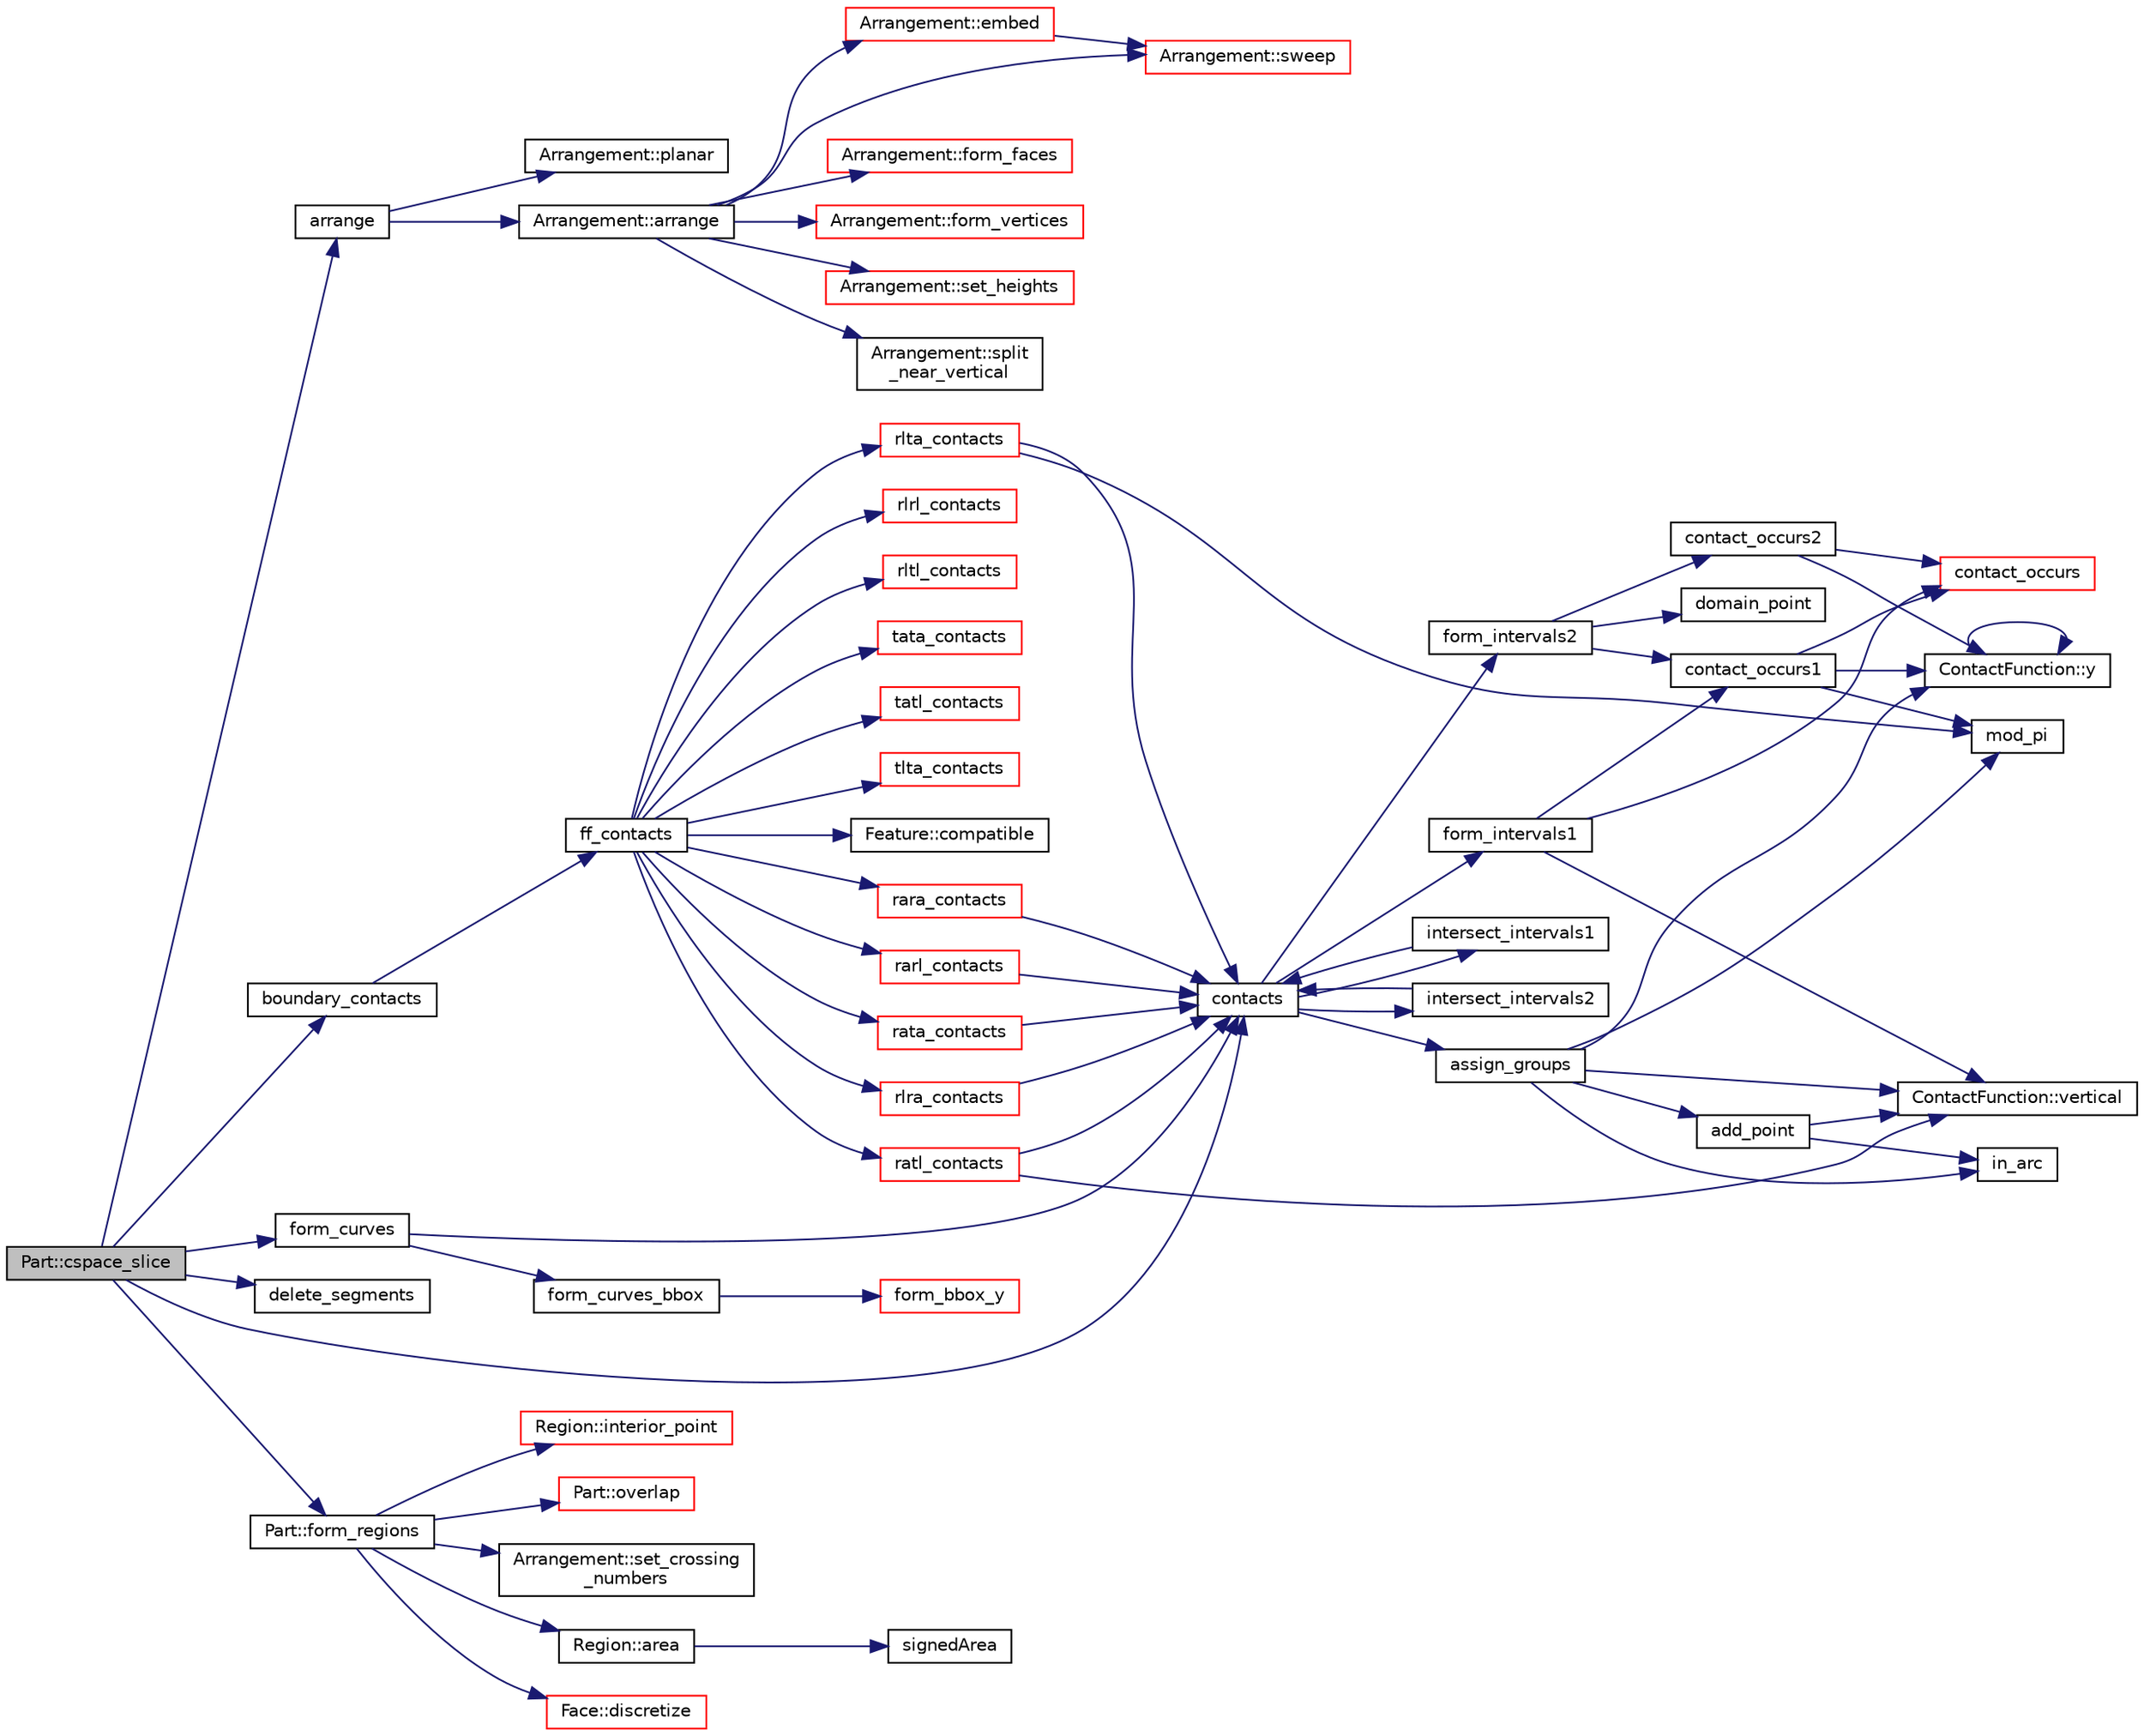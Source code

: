 digraph "Part::cspace_slice"
{
 // LATEX_PDF_SIZE
  edge [fontname="Helvetica",fontsize="10",labelfontname="Helvetica",labelfontsize="10"];
  node [fontname="Helvetica",fontsize="10",shape=record];
  rankdir="LR";
  Node1 [label="Part::cspace_slice",height=0.2,width=0.4,color="black", fillcolor="grey75", style="filled", fontcolor="black",tooltip=" "];
  Node1 -> Node2 [color="midnightblue",fontsize="10",style="solid",fontname="Helvetica"];
  Node2 [label="arrange",height=0.2,width=0.4,color="black", fillcolor="white", style="filled",URL="$d0/d11/arrange_8_c.html#a8f0f410db8738d9121c7b0a2629abd5d",tooltip=" "];
  Node2 -> Node3 [color="midnightblue",fontsize="10",style="solid",fontname="Helvetica"];
  Node3 [label="Arrangement::arrange",height=0.2,width=0.4,color="black", fillcolor="white", style="filled",URL="$d8/d46/class_arrangement.html#aa48e67ecbf171616e989d936e221a4e1",tooltip=" "];
  Node3 -> Node4 [color="midnightblue",fontsize="10",style="solid",fontname="Helvetica"];
  Node4 [label="Arrangement::embed",height=0.2,width=0.4,color="red", fillcolor="white", style="filled",URL="$d8/d46/class_arrangement.html#a837e4a1bfbca4ab14ed01a24ce7515c3",tooltip=" "];
  Node4 -> Node16 [color="midnightblue",fontsize="10",style="solid",fontname="Helvetica"];
  Node16 [label="Arrangement::sweep",height=0.2,width=0.4,color="red", fillcolor="white", style="filled",URL="$d8/d46/class_arrangement.html#ab638b3ef9af934a17614629b863c5de6",tooltip=" "];
  Node3 -> Node62 [color="midnightblue",fontsize="10",style="solid",fontname="Helvetica"];
  Node62 [label="Arrangement::form_faces",height=0.2,width=0.4,color="red", fillcolor="white", style="filled",URL="$d8/d46/class_arrangement.html#a4a4e0faf951ffd402c51b37ee383c0f2",tooltip=" "];
  Node3 -> Node69 [color="midnightblue",fontsize="10",style="solid",fontname="Helvetica"];
  Node69 [label="Arrangement::form_vertices",height=0.2,width=0.4,color="red", fillcolor="white", style="filled",URL="$d8/d46/class_arrangement.html#a7e203ff49daed9d0cbb8a8c3f4a5e4d7",tooltip=" "];
  Node3 -> Node71 [color="midnightblue",fontsize="10",style="solid",fontname="Helvetica"];
  Node71 [label="Arrangement::set_heights",height=0.2,width=0.4,color="red", fillcolor="white", style="filled",URL="$d8/d46/class_arrangement.html#a30f38146a5c6d702e2fa799c877c5b9b",tooltip=" "];
  Node3 -> Node74 [color="midnightblue",fontsize="10",style="solid",fontname="Helvetica"];
  Node74 [label="Arrangement::split\l_near_vertical",height=0.2,width=0.4,color="black", fillcolor="white", style="filled",URL="$d8/d46/class_arrangement.html#a406f7d20fee3b3b5c4763ba373de575a",tooltip=" "];
  Node3 -> Node16 [color="midnightblue",fontsize="10",style="solid",fontname="Helvetica"];
  Node2 -> Node75 [color="midnightblue",fontsize="10",style="solid",fontname="Helvetica"];
  Node75 [label="Arrangement::planar",height=0.2,width=0.4,color="black", fillcolor="white", style="filled",URL="$d8/d46/class_arrangement.html#af28f7ac0fe77372bc47af2ca03fe3e2a",tooltip=" "];
  Node1 -> Node76 [color="midnightblue",fontsize="10",style="solid",fontname="Helvetica"];
  Node76 [label="boundary_contacts",height=0.2,width=0.4,color="black", fillcolor="white", style="filled",URL="$d6/d39/cs_8_c.html#a30a9ef5a79bae429ee0c6947c9653f9a",tooltip=" "];
  Node76 -> Node77 [color="midnightblue",fontsize="10",style="solid",fontname="Helvetica"];
  Node77 [label="ff_contacts",height=0.2,width=0.4,color="black", fillcolor="white", style="filled",URL="$d6/d39/cs_8_c.html#afe4e4956749b12cf1bc61aa7def7e7b0",tooltip=" "];
  Node77 -> Node78 [color="midnightblue",fontsize="10",style="solid",fontname="Helvetica"];
  Node78 [label="Feature::compatible",height=0.2,width=0.4,color="black", fillcolor="white", style="filled",URL="$d7/d76/class_feature.html#a558bb7cbbf38756b664226c4033ea841",tooltip=" "];
  Node77 -> Node79 [color="midnightblue",fontsize="10",style="solid",fontname="Helvetica"];
  Node79 [label="rara_contacts",height=0.2,width=0.4,color="red", fillcolor="white", style="filled",URL="$d6/d39/cs_8_c.html#ab8e3c2493ba1d053ad71df202e6756ac",tooltip=" "];
  Node79 -> Node80 [color="midnightblue",fontsize="10",style="solid",fontname="Helvetica"];
  Node80 [label="contacts",height=0.2,width=0.4,color="black", fillcolor="white", style="filled",URL="$d6/d39/cs_8_c.html#abcd699cfbf8e64e6e6bb76bd8dda4579",tooltip=" "];
  Node80 -> Node81 [color="midnightblue",fontsize="10",style="solid",fontname="Helvetica"];
  Node81 [label="assign_groups",height=0.2,width=0.4,color="black", fillcolor="white", style="filled",URL="$d6/d39/cs_8_c.html#ae2d6005c9e2d3cb6672f64ff3126a498",tooltip=" "];
  Node81 -> Node82 [color="midnightblue",fontsize="10",style="solid",fontname="Helvetica"];
  Node82 [label="add_point",height=0.2,width=0.4,color="black", fillcolor="white", style="filled",URL="$d6/d39/cs_8_c.html#a7ccb7ae432a3132107521a91f8fda266",tooltip=" "];
  Node82 -> Node83 [color="midnightblue",fontsize="10",style="solid",fontname="Helvetica"];
  Node83 [label="in_arc",height=0.2,width=0.4,color="black", fillcolor="white", style="filled",URL="$d6/d39/cs_8_c.html#aa11ddde06a3d235fc35c23b35b26ea37",tooltip=" "];
  Node82 -> Node84 [color="midnightblue",fontsize="10",style="solid",fontname="Helvetica"];
  Node84 [label="ContactFunction::vertical",height=0.2,width=0.4,color="black", fillcolor="white", style="filled",URL="$d2/d41/class_contact_function.html#a6b900f04e431aeeca87a1fa024f5e8e0",tooltip=" "];
  Node81 -> Node83 [color="midnightblue",fontsize="10",style="solid",fontname="Helvetica"];
  Node81 -> Node85 [color="midnightblue",fontsize="10",style="solid",fontname="Helvetica"];
  Node85 [label="mod_pi",height=0.2,width=0.4,color="black", fillcolor="white", style="filled",URL="$d6/d39/cs_8_c.html#acbffffcb40f86b2239411252d8d40ff5",tooltip=" "];
  Node81 -> Node84 [color="midnightblue",fontsize="10",style="solid",fontname="Helvetica"];
  Node81 -> Node86 [color="midnightblue",fontsize="10",style="solid",fontname="Helvetica"];
  Node86 [label="ContactFunction::y",height=0.2,width=0.4,color="black", fillcolor="white", style="filled",URL="$d2/d41/class_contact_function.html#ab8260d054902416d81cb2f04c120edc4",tooltip=" "];
  Node86 -> Node86 [color="midnightblue",fontsize="10",style="solid",fontname="Helvetica"];
  Node80 -> Node87 [color="midnightblue",fontsize="10",style="solid",fontname="Helvetica"];
  Node87 [label="form_intervals1",height=0.2,width=0.4,color="black", fillcolor="white", style="filled",URL="$d6/d39/cs_8_c.html#afe96afa91adada0de2001ee6839aa644",tooltip=" "];
  Node87 -> Node88 [color="midnightblue",fontsize="10",style="solid",fontname="Helvetica"];
  Node88 [label="contact_occurs",height=0.2,width=0.4,color="red", fillcolor="white", style="filled",URL="$d6/d39/cs_8_c.html#a3e71874d91d09fe45468ac562dc470fc",tooltip=" "];
  Node87 -> Node94 [color="midnightblue",fontsize="10",style="solid",fontname="Helvetica"];
  Node94 [label="contact_occurs1",height=0.2,width=0.4,color="black", fillcolor="white", style="filled",URL="$d6/d39/cs_8_c.html#a7b0c41803e8e361c06c02b8e93a21245",tooltip=" "];
  Node94 -> Node88 [color="midnightblue",fontsize="10",style="solid",fontname="Helvetica"];
  Node94 -> Node85 [color="midnightblue",fontsize="10",style="solid",fontname="Helvetica"];
  Node94 -> Node86 [color="midnightblue",fontsize="10",style="solid",fontname="Helvetica"];
  Node87 -> Node84 [color="midnightblue",fontsize="10",style="solid",fontname="Helvetica"];
  Node80 -> Node95 [color="midnightblue",fontsize="10",style="solid",fontname="Helvetica"];
  Node95 [label="form_intervals2",height=0.2,width=0.4,color="black", fillcolor="white", style="filled",URL="$d6/d39/cs_8_c.html#a2398ecdadc9278929edc598f4fbbe282",tooltip=" "];
  Node95 -> Node94 [color="midnightblue",fontsize="10",style="solid",fontname="Helvetica"];
  Node95 -> Node96 [color="midnightblue",fontsize="10",style="solid",fontname="Helvetica"];
  Node96 [label="contact_occurs2",height=0.2,width=0.4,color="black", fillcolor="white", style="filled",URL="$d6/d39/cs_8_c.html#a7fcb88565b9009f3b2153785bb49e038",tooltip=" "];
  Node96 -> Node88 [color="midnightblue",fontsize="10",style="solid",fontname="Helvetica"];
  Node96 -> Node86 [color="midnightblue",fontsize="10",style="solid",fontname="Helvetica"];
  Node95 -> Node97 [color="midnightblue",fontsize="10",style="solid",fontname="Helvetica"];
  Node97 [label="domain_point",height=0.2,width=0.4,color="black", fillcolor="white", style="filled",URL="$d6/d39/cs_8_c.html#ae19052e7a9cfc6c18f3655365cc30478",tooltip=" "];
  Node80 -> Node98 [color="midnightblue",fontsize="10",style="solid",fontname="Helvetica"];
  Node98 [label="intersect_intervals1",height=0.2,width=0.4,color="black", fillcolor="white", style="filled",URL="$d6/d39/cs_8_c.html#ac754ad19af0930c2c018430a45cb7171",tooltip=" "];
  Node98 -> Node80 [color="midnightblue",fontsize="10",style="solid",fontname="Helvetica"];
  Node80 -> Node99 [color="midnightblue",fontsize="10",style="solid",fontname="Helvetica"];
  Node99 [label="intersect_intervals2",height=0.2,width=0.4,color="black", fillcolor="white", style="filled",URL="$d6/d39/cs_8_c.html#a3ca8f4a71e9d1433d3870b2c8933d580",tooltip=" "];
  Node99 -> Node80 [color="midnightblue",fontsize="10",style="solid",fontname="Helvetica"];
  Node77 -> Node120 [color="midnightblue",fontsize="10",style="solid",fontname="Helvetica"];
  Node120 [label="rarl_contacts",height=0.2,width=0.4,color="red", fillcolor="white", style="filled",URL="$d6/d39/cs_8_c.html#a8a1c80d67895aade92b4f545e8edceb6",tooltip=" "];
  Node120 -> Node80 [color="midnightblue",fontsize="10",style="solid",fontname="Helvetica"];
  Node77 -> Node125 [color="midnightblue",fontsize="10",style="solid",fontname="Helvetica"];
  Node125 [label="rata_contacts",height=0.2,width=0.4,color="red", fillcolor="white", style="filled",URL="$d6/d39/cs_8_c.html#ad3eae846d1509643e9db0ce26bbdf93e",tooltip=" "];
  Node125 -> Node80 [color="midnightblue",fontsize="10",style="solid",fontname="Helvetica"];
  Node77 -> Node131 [color="midnightblue",fontsize="10",style="solid",fontname="Helvetica"];
  Node131 [label="ratl_contacts",height=0.2,width=0.4,color="red", fillcolor="white", style="filled",URL="$d6/d39/cs_8_c.html#ad81f80d6867b34ccd432d04dea44b35b",tooltip=" "];
  Node131 -> Node80 [color="midnightblue",fontsize="10",style="solid",fontname="Helvetica"];
  Node131 -> Node84 [color="midnightblue",fontsize="10",style="solid",fontname="Helvetica"];
  Node77 -> Node136 [color="midnightblue",fontsize="10",style="solid",fontname="Helvetica"];
  Node136 [label="rlra_contacts",height=0.2,width=0.4,color="red", fillcolor="white", style="filled",URL="$d6/d39/cs_8_c.html#acc5de9338a915db4b9a979b110349465",tooltip=" "];
  Node136 -> Node80 [color="midnightblue",fontsize="10",style="solid",fontname="Helvetica"];
  Node77 -> Node140 [color="midnightblue",fontsize="10",style="solid",fontname="Helvetica"];
  Node140 [label="rlrl_contacts",height=0.2,width=0.4,color="red", fillcolor="white", style="filled",URL="$d6/d39/cs_8_c.html#a6b978afcb71866f0aaa35df312dfb972",tooltip=" "];
  Node77 -> Node142 [color="midnightblue",fontsize="10",style="solid",fontname="Helvetica"];
  Node142 [label="rlta_contacts",height=0.2,width=0.4,color="red", fillcolor="white", style="filled",URL="$d6/d39/cs_8_c.html#a72499d6458f504a941b6cf0e50813fe2",tooltip=" "];
  Node142 -> Node80 [color="midnightblue",fontsize="10",style="solid",fontname="Helvetica"];
  Node142 -> Node85 [color="midnightblue",fontsize="10",style="solid",fontname="Helvetica"];
  Node77 -> Node147 [color="midnightblue",fontsize="10",style="solid",fontname="Helvetica"];
  Node147 [label="rltl_contacts",height=0.2,width=0.4,color="red", fillcolor="white", style="filled",URL="$d6/d39/cs_8_c.html#a37d1e7029f0a5a1e2ad141b5022079b6",tooltip=" "];
  Node77 -> Node148 [color="midnightblue",fontsize="10",style="solid",fontname="Helvetica"];
  Node148 [label="tata_contacts",height=0.2,width=0.4,color="red", fillcolor="white", style="filled",URL="$d6/d39/cs_8_c.html#afa9223aec84ebf4317e24951f9bd0b52",tooltip=" "];
  Node77 -> Node158 [color="midnightblue",fontsize="10",style="solid",fontname="Helvetica"];
  Node158 [label="tatl_contacts",height=0.2,width=0.4,color="red", fillcolor="white", style="filled",URL="$d6/d39/cs_8_c.html#a70a34d226e82bc38f0007b27e5d9eaa5",tooltip=" "];
  Node77 -> Node159 [color="midnightblue",fontsize="10",style="solid",fontname="Helvetica"];
  Node159 [label="tlta_contacts",height=0.2,width=0.4,color="red", fillcolor="white", style="filled",URL="$d6/d39/cs_8_c.html#aa01d40e53b4a3ef721fafc737e6a67a8",tooltip=" "];
  Node1 -> Node80 [color="midnightblue",fontsize="10",style="solid",fontname="Helvetica"];
  Node1 -> Node160 [color="midnightblue",fontsize="10",style="solid",fontname="Helvetica"];
  Node160 [label="delete_segments",height=0.2,width=0.4,color="black", fillcolor="white", style="filled",URL="$d0/d11/arrange_8_c.html#ad281dbb75f898810d2d7ab25fbabbe98",tooltip=" "];
  Node1 -> Node161 [color="midnightblue",fontsize="10",style="solid",fontname="Helvetica"];
  Node161 [label="form_curves",height=0.2,width=0.4,color="black", fillcolor="white", style="filled",URL="$d6/d39/cs_8_c.html#a4b7de9e5dc6417dd0d5406ebc4229875",tooltip=" "];
  Node161 -> Node80 [color="midnightblue",fontsize="10",style="solid",fontname="Helvetica"];
  Node161 -> Node162 [color="midnightblue",fontsize="10",style="solid",fontname="Helvetica"];
  Node162 [label="form_curves_bbox",height=0.2,width=0.4,color="black", fillcolor="white", style="filled",URL="$d6/d39/cs_8_c.html#a482936b55574b568da61cb5eada15921",tooltip=" "];
  Node162 -> Node163 [color="midnightblue",fontsize="10",style="solid",fontname="Helvetica"];
  Node163 [label="form_bbox_y",height=0.2,width=0.4,color="red", fillcolor="white", style="filled",URL="$d6/d39/cs_8_c.html#aa7cd0a64787cd04f01dee36ddd743cbd",tooltip=" "];
  Node1 -> Node165 [color="midnightblue",fontsize="10",style="solid",fontname="Helvetica"];
  Node165 [label="Part::form_regions",height=0.2,width=0.4,color="black", fillcolor="white", style="filled",URL="$db/d16/class_part.html#a7b802302c9299086aa98cc314fed33d0",tooltip=" "];
  Node165 -> Node166 [color="midnightblue",fontsize="10",style="solid",fontname="Helvetica"];
  Node166 [label="Region::area",height=0.2,width=0.4,color="black", fillcolor="white", style="filled",URL="$df/d6c/class_region.html#ab694b0cf7e7ce0eb31b2d8b93201b6b9",tooltip=" "];
  Node166 -> Node167 [color="midnightblue",fontsize="10",style="solid",fontname="Helvetica"];
  Node167 [label="signedArea",height=0.2,width=0.4,color="black", fillcolor="white", style="filled",URL="$d5/d00/point_8_c.html#ac3461a08db55ea6d28a406f79a317cbd",tooltip=" "];
  Node165 -> Node168 [color="midnightblue",fontsize="10",style="solid",fontname="Helvetica"];
  Node168 [label="Face::discretize",height=0.2,width=0.4,color="red", fillcolor="white", style="filled",URL="$d5/d2a/class_face.html#a0ff0e0b604821fb1350646a46f7b34e5",tooltip=" "];
  Node165 -> Node173 [color="midnightblue",fontsize="10",style="solid",fontname="Helvetica"];
  Node173 [label="Region::interior_point",height=0.2,width=0.4,color="red", fillcolor="white", style="filled",URL="$df/d6c/class_region.html#adefc4eeb2fc71edce16765fadb188f54",tooltip=" "];
  Node165 -> Node179 [color="midnightblue",fontsize="10",style="solid",fontname="Helvetica"];
  Node179 [label="Part::overlap",height=0.2,width=0.4,color="red", fillcolor="white", style="filled",URL="$db/d16/class_part.html#afaebfd8f7c84e180ce99b2c188b8e28f",tooltip=" "];
  Node165 -> Node183 [color="midnightblue",fontsize="10",style="solid",fontname="Helvetica"];
  Node183 [label="Arrangement::set_crossing\l_numbers",height=0.2,width=0.4,color="black", fillcolor="white", style="filled",URL="$d8/d46/class_arrangement.html#ac8aba3d8b28ba91cc00caaceac51d010",tooltip=" "];
}
